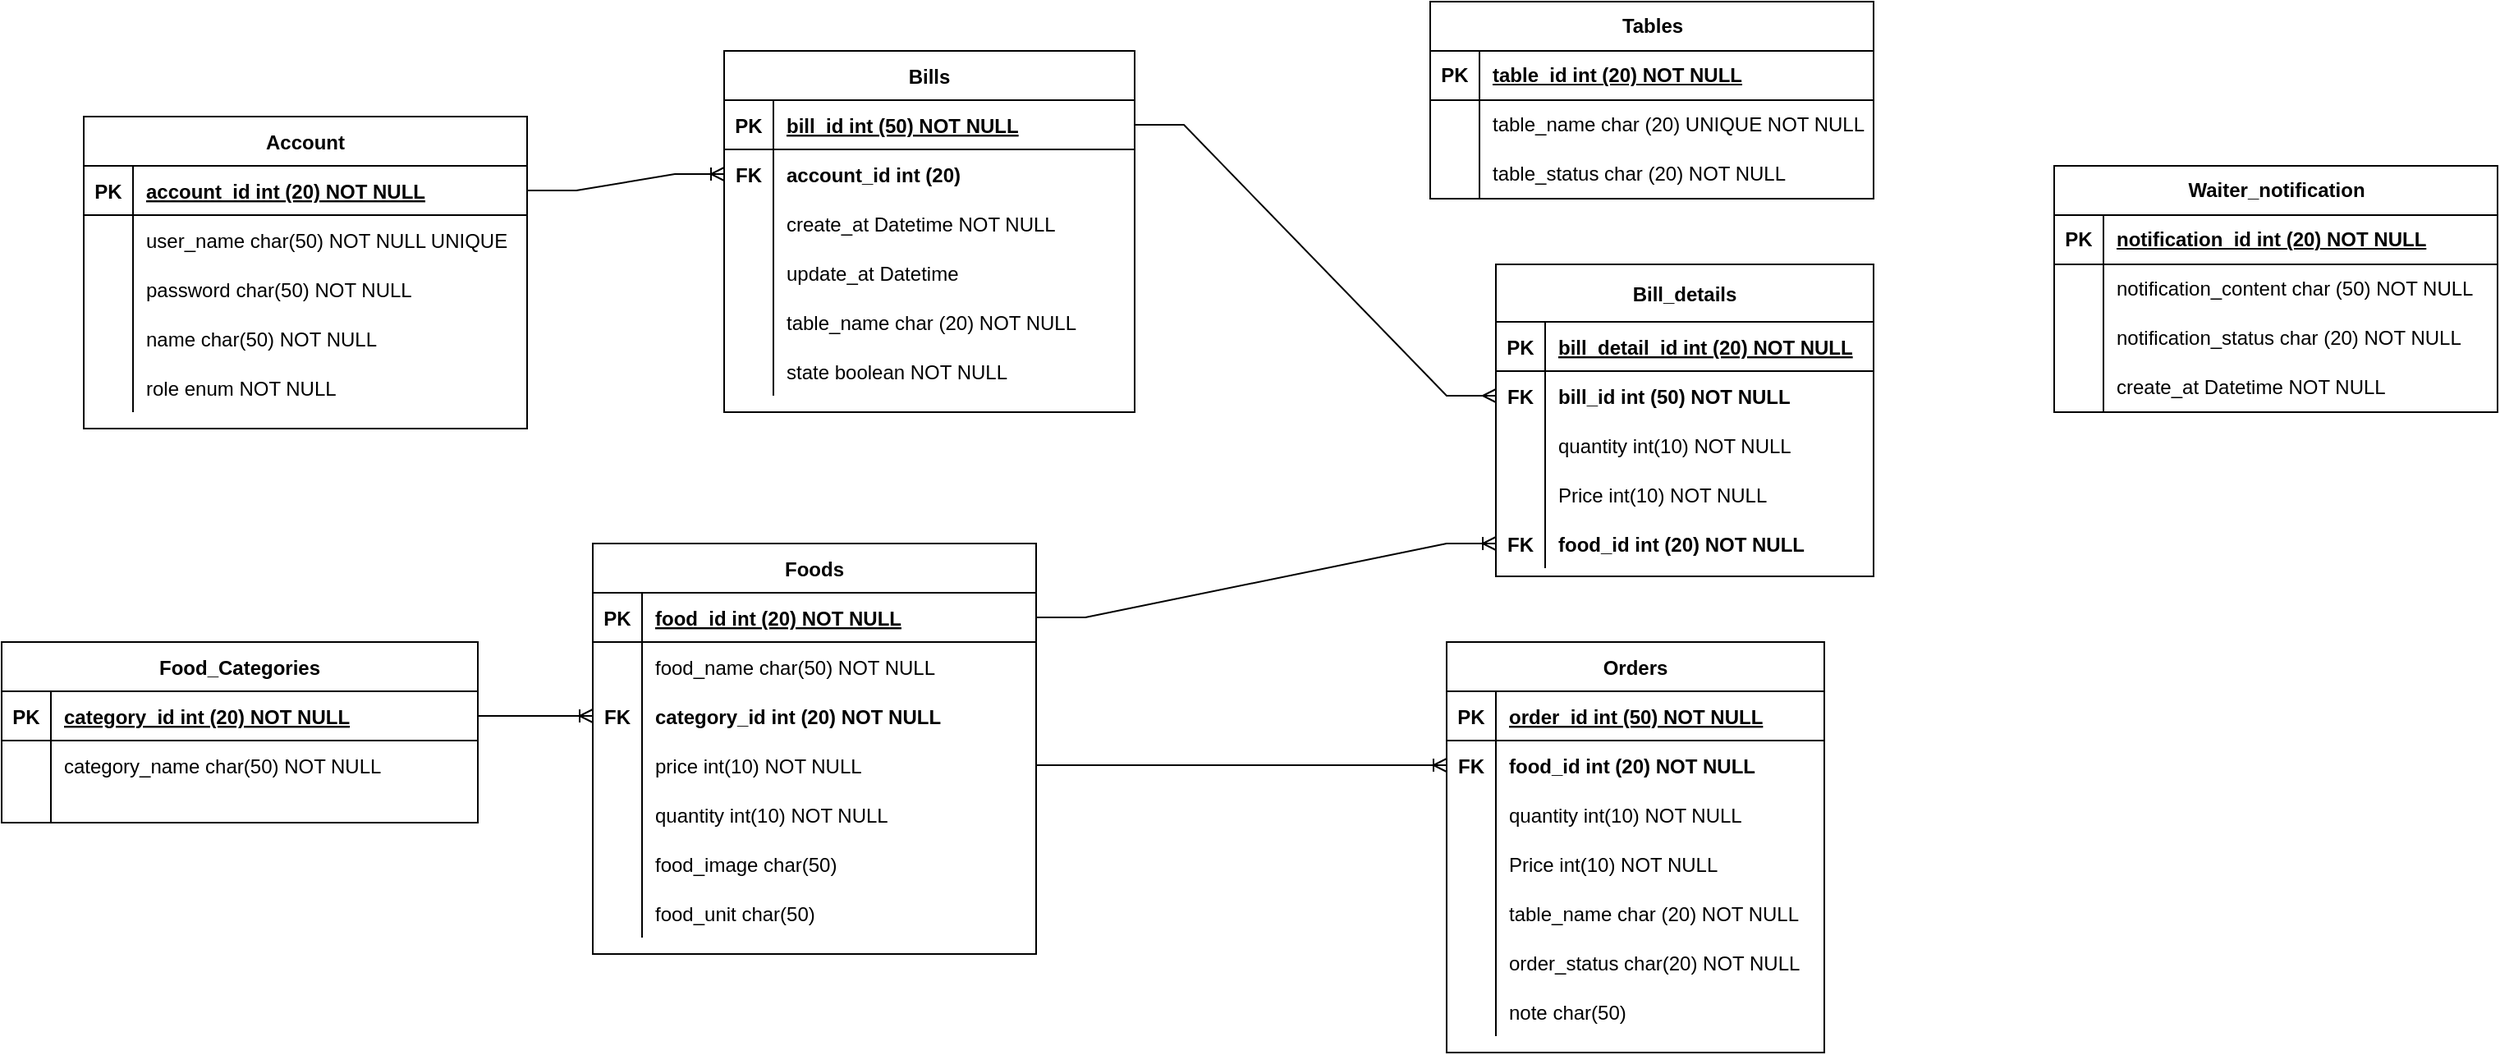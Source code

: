 <mxfile version="24.4.0" type="device">
  <diagram id="R2lEEEUBdFMjLlhIrx00" name="Page-1">
    <mxGraphModel dx="2745" dy="1049" grid="1" gridSize="10" guides="1" tooltips="1" connect="1" arrows="1" fold="1" page="1" pageScale="1" pageWidth="850" pageHeight="1100" math="0" shadow="0" extFonts="Permanent Marker^https://fonts.googleapis.com/css?family=Permanent+Marker">
      <root>
        <mxCell id="0" />
        <mxCell id="1" parent="0" />
        <mxCell id="C-vyLk0tnHw3VtMMgP7b-23" value="Account" style="shape=table;startSize=30;container=1;collapsible=1;childLayout=tableLayout;fixedRows=1;rowLines=0;fontStyle=1;align=center;resizeLast=1;" parent="1" vertex="1">
          <mxGeometry x="-750" y="80" width="270" height="190" as="geometry" />
        </mxCell>
        <mxCell id="C-vyLk0tnHw3VtMMgP7b-24" value="" style="shape=partialRectangle;collapsible=0;dropTarget=0;pointerEvents=0;fillColor=none;points=[[0,0.5],[1,0.5]];portConstraint=eastwest;top=0;left=0;right=0;bottom=1;" parent="C-vyLk0tnHw3VtMMgP7b-23" vertex="1">
          <mxGeometry y="30" width="270" height="30" as="geometry" />
        </mxCell>
        <mxCell id="C-vyLk0tnHw3VtMMgP7b-25" value="PK" style="shape=partialRectangle;overflow=hidden;connectable=0;fillColor=none;top=0;left=0;bottom=0;right=0;fontStyle=1;" parent="C-vyLk0tnHw3VtMMgP7b-24" vertex="1">
          <mxGeometry width="30" height="30" as="geometry">
            <mxRectangle width="30" height="30" as="alternateBounds" />
          </mxGeometry>
        </mxCell>
        <mxCell id="C-vyLk0tnHw3VtMMgP7b-26" value="account_id int (20) NOT NULL" style="shape=partialRectangle;overflow=hidden;connectable=0;fillColor=none;top=0;left=0;bottom=0;right=0;align=left;spacingLeft=6;fontStyle=5;" parent="C-vyLk0tnHw3VtMMgP7b-24" vertex="1">
          <mxGeometry x="30" width="240" height="30" as="geometry">
            <mxRectangle width="240" height="30" as="alternateBounds" />
          </mxGeometry>
        </mxCell>
        <mxCell id="C-vyLk0tnHw3VtMMgP7b-27" value="" style="shape=partialRectangle;collapsible=0;dropTarget=0;pointerEvents=0;fillColor=none;points=[[0,0.5],[1,0.5]];portConstraint=eastwest;top=0;left=0;right=0;bottom=0;" parent="C-vyLk0tnHw3VtMMgP7b-23" vertex="1">
          <mxGeometry y="60" width="270" height="30" as="geometry" />
        </mxCell>
        <mxCell id="C-vyLk0tnHw3VtMMgP7b-28" value="" style="shape=partialRectangle;overflow=hidden;connectable=0;fillColor=none;top=0;left=0;bottom=0;right=0;" parent="C-vyLk0tnHw3VtMMgP7b-27" vertex="1">
          <mxGeometry width="30" height="30" as="geometry">
            <mxRectangle width="30" height="30" as="alternateBounds" />
          </mxGeometry>
        </mxCell>
        <mxCell id="C-vyLk0tnHw3VtMMgP7b-29" value="user_name char(50) NOT NULL UNIQUE" style="shape=partialRectangle;overflow=hidden;connectable=0;fillColor=none;top=0;left=0;bottom=0;right=0;align=left;spacingLeft=6;" parent="C-vyLk0tnHw3VtMMgP7b-27" vertex="1">
          <mxGeometry x="30" width="240" height="30" as="geometry">
            <mxRectangle width="240" height="30" as="alternateBounds" />
          </mxGeometry>
        </mxCell>
        <mxCell id="PZRijzgoQJTW_9wZXMHt-1" value="" style="shape=partialRectangle;collapsible=0;dropTarget=0;pointerEvents=0;fillColor=none;points=[[0,0.5],[1,0.5]];portConstraint=eastwest;top=0;left=0;right=0;bottom=0;" parent="C-vyLk0tnHw3VtMMgP7b-23" vertex="1">
          <mxGeometry y="90" width="270" height="30" as="geometry" />
        </mxCell>
        <mxCell id="PZRijzgoQJTW_9wZXMHt-2" value="" style="shape=partialRectangle;overflow=hidden;connectable=0;fillColor=none;top=0;left=0;bottom=0;right=0;" parent="PZRijzgoQJTW_9wZXMHt-1" vertex="1">
          <mxGeometry width="30" height="30" as="geometry">
            <mxRectangle width="30" height="30" as="alternateBounds" />
          </mxGeometry>
        </mxCell>
        <mxCell id="PZRijzgoQJTW_9wZXMHt-3" value="password char(50) NOT NULL" style="shape=partialRectangle;overflow=hidden;connectable=0;fillColor=none;top=0;left=0;bottom=0;right=0;align=left;spacingLeft=6;" parent="PZRijzgoQJTW_9wZXMHt-1" vertex="1">
          <mxGeometry x="30" width="240" height="30" as="geometry">
            <mxRectangle width="240" height="30" as="alternateBounds" />
          </mxGeometry>
        </mxCell>
        <mxCell id="PZRijzgoQJTW_9wZXMHt-4" value="" style="shape=partialRectangle;collapsible=0;dropTarget=0;pointerEvents=0;fillColor=none;points=[[0,0.5],[1,0.5]];portConstraint=eastwest;top=0;left=0;right=0;bottom=0;" parent="C-vyLk0tnHw3VtMMgP7b-23" vertex="1">
          <mxGeometry y="120" width="270" height="30" as="geometry" />
        </mxCell>
        <mxCell id="PZRijzgoQJTW_9wZXMHt-5" value="" style="shape=partialRectangle;overflow=hidden;connectable=0;fillColor=none;top=0;left=0;bottom=0;right=0;" parent="PZRijzgoQJTW_9wZXMHt-4" vertex="1">
          <mxGeometry width="30" height="30" as="geometry">
            <mxRectangle width="30" height="30" as="alternateBounds" />
          </mxGeometry>
        </mxCell>
        <mxCell id="PZRijzgoQJTW_9wZXMHt-6" value="name char(50) NOT NULL" style="shape=partialRectangle;overflow=hidden;connectable=0;fillColor=none;top=0;left=0;bottom=0;right=0;align=left;spacingLeft=6;" parent="PZRijzgoQJTW_9wZXMHt-4" vertex="1">
          <mxGeometry x="30" width="240" height="30" as="geometry">
            <mxRectangle width="240" height="30" as="alternateBounds" />
          </mxGeometry>
        </mxCell>
        <mxCell id="PZRijzgoQJTW_9wZXMHt-7" value="" style="shape=partialRectangle;collapsible=0;dropTarget=0;pointerEvents=0;fillColor=none;points=[[0,0.5],[1,0.5]];portConstraint=eastwest;top=0;left=0;right=0;bottom=0;" parent="C-vyLk0tnHw3VtMMgP7b-23" vertex="1">
          <mxGeometry y="150" width="270" height="30" as="geometry" />
        </mxCell>
        <mxCell id="PZRijzgoQJTW_9wZXMHt-8" value="" style="shape=partialRectangle;overflow=hidden;connectable=0;fillColor=none;top=0;left=0;bottom=0;right=0;" parent="PZRijzgoQJTW_9wZXMHt-7" vertex="1">
          <mxGeometry width="30" height="30" as="geometry">
            <mxRectangle width="30" height="30" as="alternateBounds" />
          </mxGeometry>
        </mxCell>
        <mxCell id="PZRijzgoQJTW_9wZXMHt-9" value="role enum NOT NULL" style="shape=partialRectangle;overflow=hidden;connectable=0;fillColor=none;top=0;left=0;bottom=0;right=0;align=left;spacingLeft=6;" parent="PZRijzgoQJTW_9wZXMHt-7" vertex="1">
          <mxGeometry x="30" width="240" height="30" as="geometry">
            <mxRectangle width="240" height="30" as="alternateBounds" />
          </mxGeometry>
        </mxCell>
        <mxCell id="csJls01VFUf8-0T8Ur5p-1" value="Food_Categories" style="shape=table;startSize=30;container=1;collapsible=1;childLayout=tableLayout;fixedRows=1;rowLines=0;fontStyle=1;align=center;resizeLast=1;" parent="1" vertex="1">
          <mxGeometry x="-800" y="400" width="290" height="110" as="geometry" />
        </mxCell>
        <mxCell id="csJls01VFUf8-0T8Ur5p-2" value="" style="shape=partialRectangle;collapsible=0;dropTarget=0;pointerEvents=0;fillColor=none;points=[[0,0.5],[1,0.5]];portConstraint=eastwest;top=0;left=0;right=0;bottom=1;" parent="csJls01VFUf8-0T8Ur5p-1" vertex="1">
          <mxGeometry y="30" width="290" height="30" as="geometry" />
        </mxCell>
        <mxCell id="csJls01VFUf8-0T8Ur5p-3" value="PK" style="shape=partialRectangle;overflow=hidden;connectable=0;fillColor=none;top=0;left=0;bottom=0;right=0;fontStyle=1;" parent="csJls01VFUf8-0T8Ur5p-2" vertex="1">
          <mxGeometry width="30" height="30" as="geometry">
            <mxRectangle width="30" height="30" as="alternateBounds" />
          </mxGeometry>
        </mxCell>
        <mxCell id="csJls01VFUf8-0T8Ur5p-4" value="category_id int (20) NOT NULL" style="shape=partialRectangle;overflow=hidden;connectable=0;fillColor=none;top=0;left=0;bottom=0;right=0;align=left;spacingLeft=6;fontStyle=5;" parent="csJls01VFUf8-0T8Ur5p-2" vertex="1">
          <mxGeometry x="30" width="260" height="30" as="geometry">
            <mxRectangle width="260" height="30" as="alternateBounds" />
          </mxGeometry>
        </mxCell>
        <mxCell id="csJls01VFUf8-0T8Ur5p-5" value="" style="shape=partialRectangle;collapsible=0;dropTarget=0;pointerEvents=0;fillColor=none;points=[[0,0.5],[1,0.5]];portConstraint=eastwest;top=0;left=0;right=0;bottom=0;" parent="csJls01VFUf8-0T8Ur5p-1" vertex="1">
          <mxGeometry y="60" width="290" height="30" as="geometry" />
        </mxCell>
        <mxCell id="csJls01VFUf8-0T8Ur5p-6" value="" style="shape=partialRectangle;overflow=hidden;connectable=0;fillColor=none;top=0;left=0;bottom=0;right=0;" parent="csJls01VFUf8-0T8Ur5p-5" vertex="1">
          <mxGeometry width="30" height="30" as="geometry">
            <mxRectangle width="30" height="30" as="alternateBounds" />
          </mxGeometry>
        </mxCell>
        <mxCell id="csJls01VFUf8-0T8Ur5p-7" value="category_name char(50) NOT NULL" style="shape=partialRectangle;overflow=hidden;connectable=0;fillColor=none;top=0;left=0;bottom=0;right=0;align=left;spacingLeft=6;" parent="csJls01VFUf8-0T8Ur5p-5" vertex="1">
          <mxGeometry x="30" width="260" height="30" as="geometry">
            <mxRectangle width="260" height="30" as="alternateBounds" />
          </mxGeometry>
        </mxCell>
        <mxCell id="csJls01VFUf8-0T8Ur5p-11" value="" style="shape=partialRectangle;collapsible=0;dropTarget=0;pointerEvents=0;fillColor=none;points=[[0,0.5],[1,0.5]];portConstraint=eastwest;top=0;left=0;right=0;bottom=0;" parent="csJls01VFUf8-0T8Ur5p-1" vertex="1">
          <mxGeometry y="90" width="290" height="20" as="geometry" />
        </mxCell>
        <mxCell id="csJls01VFUf8-0T8Ur5p-12" value="" style="shape=partialRectangle;overflow=hidden;connectable=0;fillColor=none;top=0;left=0;bottom=0;right=0;" parent="csJls01VFUf8-0T8Ur5p-11" vertex="1">
          <mxGeometry width="30" height="20" as="geometry">
            <mxRectangle width="30" height="20" as="alternateBounds" />
          </mxGeometry>
        </mxCell>
        <mxCell id="csJls01VFUf8-0T8Ur5p-13" value="" style="shape=partialRectangle;overflow=hidden;connectable=0;fillColor=none;top=0;left=0;bottom=0;right=0;align=left;spacingLeft=6;" parent="csJls01VFUf8-0T8Ur5p-11" vertex="1">
          <mxGeometry x="30" width="260" height="20" as="geometry">
            <mxRectangle width="260" height="20" as="alternateBounds" />
          </mxGeometry>
        </mxCell>
        <mxCell id="csJls01VFUf8-0T8Ur5p-24" value="Foods" style="shape=table;startSize=30;container=1;collapsible=1;childLayout=tableLayout;fixedRows=1;rowLines=0;fontStyle=1;align=center;resizeLast=1;" parent="1" vertex="1">
          <mxGeometry x="-440" y="340" width="270" height="250" as="geometry" />
        </mxCell>
        <mxCell id="csJls01VFUf8-0T8Ur5p-25" value="" style="shape=partialRectangle;collapsible=0;dropTarget=0;pointerEvents=0;fillColor=none;points=[[0,0.5],[1,0.5]];portConstraint=eastwest;top=0;left=0;right=0;bottom=1;" parent="csJls01VFUf8-0T8Ur5p-24" vertex="1">
          <mxGeometry y="30" width="270" height="30" as="geometry" />
        </mxCell>
        <mxCell id="csJls01VFUf8-0T8Ur5p-26" value="PK" style="shape=partialRectangle;overflow=hidden;connectable=0;fillColor=none;top=0;left=0;bottom=0;right=0;fontStyle=1;" parent="csJls01VFUf8-0T8Ur5p-25" vertex="1">
          <mxGeometry width="30" height="30" as="geometry">
            <mxRectangle width="30" height="30" as="alternateBounds" />
          </mxGeometry>
        </mxCell>
        <mxCell id="csJls01VFUf8-0T8Ur5p-27" value="food_id int (20) NOT NULL" style="shape=partialRectangle;overflow=hidden;connectable=0;fillColor=none;top=0;left=0;bottom=0;right=0;align=left;spacingLeft=6;fontStyle=5;" parent="csJls01VFUf8-0T8Ur5p-25" vertex="1">
          <mxGeometry x="30" width="240" height="30" as="geometry">
            <mxRectangle width="240" height="30" as="alternateBounds" />
          </mxGeometry>
        </mxCell>
        <mxCell id="csJls01VFUf8-0T8Ur5p-28" value="" style="shape=partialRectangle;collapsible=0;dropTarget=0;pointerEvents=0;fillColor=none;points=[[0,0.5],[1,0.5]];portConstraint=eastwest;top=0;left=0;right=0;bottom=0;" parent="csJls01VFUf8-0T8Ur5p-24" vertex="1">
          <mxGeometry y="60" width="270" height="30" as="geometry" />
        </mxCell>
        <mxCell id="csJls01VFUf8-0T8Ur5p-29" value="" style="shape=partialRectangle;overflow=hidden;connectable=0;fillColor=none;top=0;left=0;bottom=0;right=0;" parent="csJls01VFUf8-0T8Ur5p-28" vertex="1">
          <mxGeometry width="30" height="30" as="geometry">
            <mxRectangle width="30" height="30" as="alternateBounds" />
          </mxGeometry>
        </mxCell>
        <mxCell id="csJls01VFUf8-0T8Ur5p-30" value="food_name char(50) NOT NULL" style="shape=partialRectangle;overflow=hidden;connectable=0;fillColor=none;top=0;left=0;bottom=0;right=0;align=left;spacingLeft=6;" parent="csJls01VFUf8-0T8Ur5p-28" vertex="1">
          <mxGeometry x="30" width="240" height="30" as="geometry">
            <mxRectangle width="240" height="30" as="alternateBounds" />
          </mxGeometry>
        </mxCell>
        <mxCell id="csJls01VFUf8-0T8Ur5p-31" value="" style="shape=partialRectangle;collapsible=0;dropTarget=0;pointerEvents=0;fillColor=none;points=[[0,0.5],[1,0.5]];portConstraint=eastwest;top=0;left=0;right=0;bottom=0;" parent="csJls01VFUf8-0T8Ur5p-24" vertex="1">
          <mxGeometry y="90" width="270" height="30" as="geometry" />
        </mxCell>
        <mxCell id="csJls01VFUf8-0T8Ur5p-32" value="FK" style="shape=partialRectangle;overflow=hidden;connectable=0;fillColor=none;top=0;left=0;bottom=0;right=0;fontStyle=1" parent="csJls01VFUf8-0T8Ur5p-31" vertex="1">
          <mxGeometry width="30" height="30" as="geometry">
            <mxRectangle width="30" height="30" as="alternateBounds" />
          </mxGeometry>
        </mxCell>
        <mxCell id="csJls01VFUf8-0T8Ur5p-33" value="category_id int (20) NOT NULL" style="shape=partialRectangle;overflow=hidden;connectable=0;fillColor=none;top=0;left=0;bottom=0;right=0;align=left;spacingLeft=6;fontStyle=1" parent="csJls01VFUf8-0T8Ur5p-31" vertex="1">
          <mxGeometry x="30" width="240" height="30" as="geometry">
            <mxRectangle width="240" height="30" as="alternateBounds" />
          </mxGeometry>
        </mxCell>
        <mxCell id="csJls01VFUf8-0T8Ur5p-34" value="" style="shape=partialRectangle;collapsible=0;dropTarget=0;pointerEvents=0;fillColor=none;points=[[0,0.5],[1,0.5]];portConstraint=eastwest;top=0;left=0;right=0;bottom=0;" parent="csJls01VFUf8-0T8Ur5p-24" vertex="1">
          <mxGeometry y="120" width="270" height="30" as="geometry" />
        </mxCell>
        <mxCell id="csJls01VFUf8-0T8Ur5p-35" value="" style="shape=partialRectangle;overflow=hidden;connectable=0;fillColor=none;top=0;left=0;bottom=0;right=0;" parent="csJls01VFUf8-0T8Ur5p-34" vertex="1">
          <mxGeometry width="30" height="30" as="geometry">
            <mxRectangle width="30" height="30" as="alternateBounds" />
          </mxGeometry>
        </mxCell>
        <mxCell id="csJls01VFUf8-0T8Ur5p-36" value="price int(10) NOT NULL" style="shape=partialRectangle;overflow=hidden;connectable=0;fillColor=none;top=0;left=0;bottom=0;right=0;align=left;spacingLeft=6;" parent="csJls01VFUf8-0T8Ur5p-34" vertex="1">
          <mxGeometry x="30" width="240" height="30" as="geometry">
            <mxRectangle width="240" height="30" as="alternateBounds" />
          </mxGeometry>
        </mxCell>
        <mxCell id="csJls01VFUf8-0T8Ur5p-37" value="" style="shape=partialRectangle;collapsible=0;dropTarget=0;pointerEvents=0;fillColor=none;points=[[0,0.5],[1,0.5]];portConstraint=eastwest;top=0;left=0;right=0;bottom=0;" parent="csJls01VFUf8-0T8Ur5p-24" vertex="1">
          <mxGeometry y="150" width="270" height="30" as="geometry" />
        </mxCell>
        <mxCell id="csJls01VFUf8-0T8Ur5p-38" value="" style="shape=partialRectangle;overflow=hidden;connectable=0;fillColor=none;top=0;left=0;bottom=0;right=0;" parent="csJls01VFUf8-0T8Ur5p-37" vertex="1">
          <mxGeometry width="30" height="30" as="geometry">
            <mxRectangle width="30" height="30" as="alternateBounds" />
          </mxGeometry>
        </mxCell>
        <mxCell id="csJls01VFUf8-0T8Ur5p-39" value="quantity int(10) NOT NULL" style="shape=partialRectangle;overflow=hidden;connectable=0;fillColor=none;top=0;left=0;bottom=0;right=0;align=left;spacingLeft=6;" parent="csJls01VFUf8-0T8Ur5p-37" vertex="1">
          <mxGeometry x="30" width="240" height="30" as="geometry">
            <mxRectangle width="240" height="30" as="alternateBounds" />
          </mxGeometry>
        </mxCell>
        <mxCell id="iHC2rAEugdNQbpM8E6Tm-4" value="" style="shape=partialRectangle;collapsible=0;dropTarget=0;pointerEvents=0;fillColor=none;points=[[0,0.5],[1,0.5]];portConstraint=eastwest;top=0;left=0;right=0;bottom=0;" parent="csJls01VFUf8-0T8Ur5p-24" vertex="1">
          <mxGeometry y="180" width="270" height="30" as="geometry" />
        </mxCell>
        <mxCell id="iHC2rAEugdNQbpM8E6Tm-5" value="" style="shape=partialRectangle;overflow=hidden;connectable=0;fillColor=none;top=0;left=0;bottom=0;right=0;" parent="iHC2rAEugdNQbpM8E6Tm-4" vertex="1">
          <mxGeometry width="30" height="30" as="geometry">
            <mxRectangle width="30" height="30" as="alternateBounds" />
          </mxGeometry>
        </mxCell>
        <mxCell id="iHC2rAEugdNQbpM8E6Tm-6" value="food_image char(50)" style="shape=partialRectangle;overflow=hidden;connectable=0;fillColor=none;top=0;left=0;bottom=0;right=0;align=left;spacingLeft=6;" parent="iHC2rAEugdNQbpM8E6Tm-4" vertex="1">
          <mxGeometry x="30" width="240" height="30" as="geometry">
            <mxRectangle width="240" height="30" as="alternateBounds" />
          </mxGeometry>
        </mxCell>
        <mxCell id="iHC2rAEugdNQbpM8E6Tm-7" value="" style="shape=partialRectangle;collapsible=0;dropTarget=0;pointerEvents=0;fillColor=none;points=[[0,0.5],[1,0.5]];portConstraint=eastwest;top=0;left=0;right=0;bottom=0;" parent="csJls01VFUf8-0T8Ur5p-24" vertex="1">
          <mxGeometry y="210" width="270" height="30" as="geometry" />
        </mxCell>
        <mxCell id="iHC2rAEugdNQbpM8E6Tm-8" value="" style="shape=partialRectangle;overflow=hidden;connectable=0;fillColor=none;top=0;left=0;bottom=0;right=0;" parent="iHC2rAEugdNQbpM8E6Tm-7" vertex="1">
          <mxGeometry width="30" height="30" as="geometry">
            <mxRectangle width="30" height="30" as="alternateBounds" />
          </mxGeometry>
        </mxCell>
        <mxCell id="iHC2rAEugdNQbpM8E6Tm-9" value="food_unit char(50)" style="shape=partialRectangle;overflow=hidden;connectable=0;fillColor=none;top=0;left=0;bottom=0;right=0;align=left;spacingLeft=6;" parent="iHC2rAEugdNQbpM8E6Tm-7" vertex="1">
          <mxGeometry x="30" width="240" height="30" as="geometry">
            <mxRectangle width="240" height="30" as="alternateBounds" />
          </mxGeometry>
        </mxCell>
        <mxCell id="csJls01VFUf8-0T8Ur5p-40" value="" style="edgeStyle=entityRelationEdgeStyle;fontSize=12;html=1;endArrow=ERoneToMany;rounded=0;exitX=1;exitY=0.5;exitDx=0;exitDy=0;entryX=0;entryY=0.5;entryDx=0;entryDy=0;" parent="1" source="csJls01VFUf8-0T8Ur5p-2" target="csJls01VFUf8-0T8Ur5p-31" edge="1">
          <mxGeometry width="100" height="100" relative="1" as="geometry">
            <mxPoint x="-400" y="540" as="sourcePoint" />
            <mxPoint x="-380" y="410" as="targetPoint" />
            <Array as="points">
              <mxPoint x="-490" y="580" />
            </Array>
          </mxGeometry>
        </mxCell>
        <mxCell id="csJls01VFUf8-0T8Ur5p-57" value="Bills" style="shape=table;startSize=30;container=1;collapsible=1;childLayout=tableLayout;fixedRows=1;rowLines=0;fontStyle=1;align=center;resizeLast=1;" parent="1" vertex="1">
          <mxGeometry x="-360" y="40" width="250" height="220" as="geometry" />
        </mxCell>
        <mxCell id="csJls01VFUf8-0T8Ur5p-58" value="" style="shape=partialRectangle;collapsible=0;dropTarget=0;pointerEvents=0;fillColor=none;points=[[0,0.5],[1,0.5]];portConstraint=eastwest;top=0;left=0;right=0;bottom=1;" parent="csJls01VFUf8-0T8Ur5p-57" vertex="1">
          <mxGeometry y="30" width="250" height="30" as="geometry" />
        </mxCell>
        <mxCell id="csJls01VFUf8-0T8Ur5p-59" value="PK" style="shape=partialRectangle;overflow=hidden;connectable=0;fillColor=none;top=0;left=0;bottom=0;right=0;fontStyle=1;" parent="csJls01VFUf8-0T8Ur5p-58" vertex="1">
          <mxGeometry width="30" height="30" as="geometry">
            <mxRectangle width="30" height="30" as="alternateBounds" />
          </mxGeometry>
        </mxCell>
        <mxCell id="csJls01VFUf8-0T8Ur5p-60" value="bill_id int (50) NOT NULL" style="shape=partialRectangle;overflow=hidden;connectable=0;fillColor=none;top=0;left=0;bottom=0;right=0;align=left;spacingLeft=6;fontStyle=5;" parent="csJls01VFUf8-0T8Ur5p-58" vertex="1">
          <mxGeometry x="30" width="220" height="30" as="geometry">
            <mxRectangle width="220" height="30" as="alternateBounds" />
          </mxGeometry>
        </mxCell>
        <mxCell id="csJls01VFUf8-0T8Ur5p-73" value="" style="shape=partialRectangle;collapsible=0;dropTarget=0;pointerEvents=0;fillColor=none;points=[[0,0.5],[1,0.5]];portConstraint=eastwest;top=0;left=0;right=0;bottom=0;" parent="csJls01VFUf8-0T8Ur5p-57" vertex="1">
          <mxGeometry y="60" width="250" height="30" as="geometry" />
        </mxCell>
        <mxCell id="csJls01VFUf8-0T8Ur5p-74" value="FK" style="shape=partialRectangle;overflow=hidden;connectable=0;fillColor=none;top=0;left=0;bottom=0;right=0;fontStyle=1" parent="csJls01VFUf8-0T8Ur5p-73" vertex="1">
          <mxGeometry width="30" height="30" as="geometry">
            <mxRectangle width="30" height="30" as="alternateBounds" />
          </mxGeometry>
        </mxCell>
        <mxCell id="csJls01VFUf8-0T8Ur5p-75" value="account_id int (20)" style="shape=partialRectangle;overflow=hidden;connectable=0;fillColor=none;top=0;left=0;bottom=0;right=0;align=left;spacingLeft=6;fontStyle=1" parent="csJls01VFUf8-0T8Ur5p-73" vertex="1">
          <mxGeometry x="30" width="220" height="30" as="geometry">
            <mxRectangle width="220" height="30" as="alternateBounds" />
          </mxGeometry>
        </mxCell>
        <mxCell id="csJls01VFUf8-0T8Ur5p-64" value="" style="shape=partialRectangle;collapsible=0;dropTarget=0;pointerEvents=0;fillColor=none;points=[[0,0.5],[1,0.5]];portConstraint=eastwest;top=0;left=0;right=0;bottom=0;" parent="csJls01VFUf8-0T8Ur5p-57" vertex="1">
          <mxGeometry y="90" width="250" height="30" as="geometry" />
        </mxCell>
        <mxCell id="csJls01VFUf8-0T8Ur5p-65" value="" style="shape=partialRectangle;overflow=hidden;connectable=0;fillColor=none;top=0;left=0;bottom=0;right=0;" parent="csJls01VFUf8-0T8Ur5p-64" vertex="1">
          <mxGeometry width="30" height="30" as="geometry">
            <mxRectangle width="30" height="30" as="alternateBounds" />
          </mxGeometry>
        </mxCell>
        <mxCell id="csJls01VFUf8-0T8Ur5p-66" value="create_at Datetime NOT NULL" style="shape=partialRectangle;overflow=hidden;connectable=0;fillColor=none;top=0;left=0;bottom=0;right=0;align=left;spacingLeft=6;" parent="csJls01VFUf8-0T8Ur5p-64" vertex="1">
          <mxGeometry x="30" width="220" height="30" as="geometry">
            <mxRectangle width="220" height="30" as="alternateBounds" />
          </mxGeometry>
        </mxCell>
        <mxCell id="csJls01VFUf8-0T8Ur5p-67" value="" style="shape=partialRectangle;collapsible=0;dropTarget=0;pointerEvents=0;fillColor=none;points=[[0,0.5],[1,0.5]];portConstraint=eastwest;top=0;left=0;right=0;bottom=0;" parent="csJls01VFUf8-0T8Ur5p-57" vertex="1">
          <mxGeometry y="120" width="250" height="30" as="geometry" />
        </mxCell>
        <mxCell id="csJls01VFUf8-0T8Ur5p-68" value="" style="shape=partialRectangle;overflow=hidden;connectable=0;fillColor=none;top=0;left=0;bottom=0;right=0;" parent="csJls01VFUf8-0T8Ur5p-67" vertex="1">
          <mxGeometry width="30" height="30" as="geometry">
            <mxRectangle width="30" height="30" as="alternateBounds" />
          </mxGeometry>
        </mxCell>
        <mxCell id="csJls01VFUf8-0T8Ur5p-69" value="update_at Datetime " style="shape=partialRectangle;overflow=hidden;connectable=0;fillColor=none;top=0;left=0;bottom=0;right=0;align=left;spacingLeft=6;" parent="csJls01VFUf8-0T8Ur5p-67" vertex="1">
          <mxGeometry x="30" width="220" height="30" as="geometry">
            <mxRectangle width="220" height="30" as="alternateBounds" />
          </mxGeometry>
        </mxCell>
        <mxCell id="csJls01VFUf8-0T8Ur5p-70" value="" style="shape=partialRectangle;collapsible=0;dropTarget=0;pointerEvents=0;fillColor=none;points=[[0,0.5],[1,0.5]];portConstraint=eastwest;top=0;left=0;right=0;bottom=0;" parent="csJls01VFUf8-0T8Ur5p-57" vertex="1">
          <mxGeometry y="150" width="250" height="30" as="geometry" />
        </mxCell>
        <mxCell id="csJls01VFUf8-0T8Ur5p-71" value="" style="shape=partialRectangle;overflow=hidden;connectable=0;fillColor=none;top=0;left=0;bottom=0;right=0;fontStyle=1" parent="csJls01VFUf8-0T8Ur5p-70" vertex="1">
          <mxGeometry width="30" height="30" as="geometry">
            <mxRectangle width="30" height="30" as="alternateBounds" />
          </mxGeometry>
        </mxCell>
        <mxCell id="csJls01VFUf8-0T8Ur5p-72" value="table_name char (20) NOT NULL" style="shape=partialRectangle;overflow=hidden;connectable=0;fillColor=none;top=0;left=0;bottom=0;right=0;align=left;spacingLeft=6;fontStyle=0" parent="csJls01VFUf8-0T8Ur5p-70" vertex="1">
          <mxGeometry x="30" width="220" height="30" as="geometry">
            <mxRectangle width="220" height="30" as="alternateBounds" />
          </mxGeometry>
        </mxCell>
        <mxCell id="DZo_3eucJbzFRwgrKX_i-1" value="" style="shape=partialRectangle;collapsible=0;dropTarget=0;pointerEvents=0;fillColor=none;points=[[0,0.5],[1,0.5]];portConstraint=eastwest;top=0;left=0;right=0;bottom=0;" parent="csJls01VFUf8-0T8Ur5p-57" vertex="1">
          <mxGeometry y="180" width="250" height="30" as="geometry" />
        </mxCell>
        <mxCell id="DZo_3eucJbzFRwgrKX_i-2" value="" style="shape=partialRectangle;overflow=hidden;connectable=0;fillColor=none;top=0;left=0;bottom=0;right=0;fontStyle=1" parent="DZo_3eucJbzFRwgrKX_i-1" vertex="1">
          <mxGeometry width="30" height="30" as="geometry">
            <mxRectangle width="30" height="30" as="alternateBounds" />
          </mxGeometry>
        </mxCell>
        <mxCell id="DZo_3eucJbzFRwgrKX_i-3" value="state boolean NOT NULL" style="shape=partialRectangle;overflow=hidden;connectable=0;fillColor=none;top=0;left=0;bottom=0;right=0;align=left;spacingLeft=6;fontStyle=0" parent="DZo_3eucJbzFRwgrKX_i-1" vertex="1">
          <mxGeometry x="30" width="220" height="30" as="geometry">
            <mxRectangle width="220" height="30" as="alternateBounds" />
          </mxGeometry>
        </mxCell>
        <mxCell id="csJls01VFUf8-0T8Ur5p-79" value="Bill_details" style="shape=table;startSize=35;container=1;collapsible=1;childLayout=tableLayout;fixedRows=1;rowLines=0;fontStyle=1;align=center;resizeLast=1;" parent="1" vertex="1">
          <mxGeometry x="110" y="170" width="230" height="190" as="geometry" />
        </mxCell>
        <mxCell id="csJls01VFUf8-0T8Ur5p-80" value="" style="shape=partialRectangle;collapsible=0;dropTarget=0;pointerEvents=0;fillColor=none;points=[[0,0.5],[1,0.5]];portConstraint=eastwest;top=0;left=0;right=0;bottom=1;" parent="csJls01VFUf8-0T8Ur5p-79" vertex="1">
          <mxGeometry y="35" width="230" height="30" as="geometry" />
        </mxCell>
        <mxCell id="csJls01VFUf8-0T8Ur5p-81" value="PK" style="shape=partialRectangle;overflow=hidden;connectable=0;fillColor=none;top=0;left=0;bottom=0;right=0;fontStyle=1;" parent="csJls01VFUf8-0T8Ur5p-80" vertex="1">
          <mxGeometry width="30" height="30" as="geometry">
            <mxRectangle width="30" height="30" as="alternateBounds" />
          </mxGeometry>
        </mxCell>
        <mxCell id="csJls01VFUf8-0T8Ur5p-82" value="bill_detail_id int (20) NOT NULL" style="shape=partialRectangle;overflow=hidden;connectable=0;fillColor=none;top=0;left=0;bottom=0;right=0;align=left;spacingLeft=6;fontStyle=5;" parent="csJls01VFUf8-0T8Ur5p-80" vertex="1">
          <mxGeometry x="30" width="200" height="30" as="geometry">
            <mxRectangle width="200" height="30" as="alternateBounds" />
          </mxGeometry>
        </mxCell>
        <mxCell id="csJls01VFUf8-0T8Ur5p-86" value="" style="shape=partialRectangle;collapsible=0;dropTarget=0;pointerEvents=0;fillColor=none;points=[[0,0.5],[1,0.5]];portConstraint=eastwest;top=0;left=0;right=0;bottom=0;" parent="csJls01VFUf8-0T8Ur5p-79" vertex="1">
          <mxGeometry y="65" width="230" height="30" as="geometry" />
        </mxCell>
        <mxCell id="csJls01VFUf8-0T8Ur5p-87" value="FK" style="shape=partialRectangle;overflow=hidden;connectable=0;fillColor=none;top=0;left=0;bottom=0;right=0;fontStyle=1" parent="csJls01VFUf8-0T8Ur5p-86" vertex="1">
          <mxGeometry width="30" height="30" as="geometry">
            <mxRectangle width="30" height="30" as="alternateBounds" />
          </mxGeometry>
        </mxCell>
        <mxCell id="csJls01VFUf8-0T8Ur5p-88" value="bill_id int (50) NOT NULL" style="shape=partialRectangle;overflow=hidden;connectable=0;fillColor=none;top=0;left=0;bottom=0;right=0;align=left;spacingLeft=6;fontStyle=1" parent="csJls01VFUf8-0T8Ur5p-86" vertex="1">
          <mxGeometry x="30" width="200" height="30" as="geometry">
            <mxRectangle width="200" height="30" as="alternateBounds" />
          </mxGeometry>
        </mxCell>
        <mxCell id="csJls01VFUf8-0T8Ur5p-89" value="" style="shape=partialRectangle;collapsible=0;dropTarget=0;pointerEvents=0;fillColor=none;points=[[0,0.5],[1,0.5]];portConstraint=eastwest;top=0;left=0;right=0;bottom=0;" parent="csJls01VFUf8-0T8Ur5p-79" vertex="1">
          <mxGeometry y="95" width="230" height="30" as="geometry" />
        </mxCell>
        <mxCell id="csJls01VFUf8-0T8Ur5p-90" value="" style="shape=partialRectangle;overflow=hidden;connectable=0;fillColor=none;top=0;left=0;bottom=0;right=0;" parent="csJls01VFUf8-0T8Ur5p-89" vertex="1">
          <mxGeometry width="30" height="30" as="geometry">
            <mxRectangle width="30" height="30" as="alternateBounds" />
          </mxGeometry>
        </mxCell>
        <mxCell id="csJls01VFUf8-0T8Ur5p-91" value="quantity int(10) NOT NULL" style="shape=partialRectangle;overflow=hidden;connectable=0;fillColor=none;top=0;left=0;bottom=0;right=0;align=left;spacingLeft=6;" parent="csJls01VFUf8-0T8Ur5p-89" vertex="1">
          <mxGeometry x="30" width="200" height="30" as="geometry">
            <mxRectangle width="200" height="30" as="alternateBounds" />
          </mxGeometry>
        </mxCell>
        <mxCell id="csJls01VFUf8-0T8Ur5p-92" value="" style="shape=partialRectangle;collapsible=0;dropTarget=0;pointerEvents=0;fillColor=none;points=[[0,0.5],[1,0.5]];portConstraint=eastwest;top=0;left=0;right=0;bottom=0;" parent="csJls01VFUf8-0T8Ur5p-79" vertex="1">
          <mxGeometry y="125" width="230" height="30" as="geometry" />
        </mxCell>
        <mxCell id="csJls01VFUf8-0T8Ur5p-93" value="" style="shape=partialRectangle;overflow=hidden;connectable=0;fillColor=none;top=0;left=0;bottom=0;right=0;fontStyle=1" parent="csJls01VFUf8-0T8Ur5p-92" vertex="1">
          <mxGeometry width="30" height="30" as="geometry">
            <mxRectangle width="30" height="30" as="alternateBounds" />
          </mxGeometry>
        </mxCell>
        <mxCell id="csJls01VFUf8-0T8Ur5p-94" value="Price int(10) NOT NULL" style="shape=partialRectangle;overflow=hidden;connectable=0;fillColor=none;top=0;left=0;bottom=0;right=0;align=left;spacingLeft=6;" parent="csJls01VFUf8-0T8Ur5p-92" vertex="1">
          <mxGeometry x="30" width="200" height="30" as="geometry">
            <mxRectangle width="200" height="30" as="alternateBounds" />
          </mxGeometry>
        </mxCell>
        <mxCell id="PC6-dCdLmiS88CEhLP_B-48" value="" style="shape=partialRectangle;collapsible=0;dropTarget=0;pointerEvents=0;fillColor=none;points=[[0,0.5],[1,0.5]];portConstraint=eastwest;top=0;left=0;right=0;bottom=0;" parent="csJls01VFUf8-0T8Ur5p-79" vertex="1">
          <mxGeometry y="155" width="230" height="30" as="geometry" />
        </mxCell>
        <mxCell id="PC6-dCdLmiS88CEhLP_B-49" value="FK" style="shape=partialRectangle;overflow=hidden;connectable=0;fillColor=none;top=0;left=0;bottom=0;right=0;fontStyle=1" parent="PC6-dCdLmiS88CEhLP_B-48" vertex="1">
          <mxGeometry width="30" height="30" as="geometry">
            <mxRectangle width="30" height="30" as="alternateBounds" />
          </mxGeometry>
        </mxCell>
        <mxCell id="PC6-dCdLmiS88CEhLP_B-50" value="food_id int (20) NOT NULL" style="shape=partialRectangle;overflow=hidden;connectable=0;fillColor=none;top=0;left=0;bottom=0;right=0;align=left;spacingLeft=6;fontStyle=1" parent="PC6-dCdLmiS88CEhLP_B-48" vertex="1">
          <mxGeometry x="30" width="200" height="30" as="geometry">
            <mxRectangle width="200" height="30" as="alternateBounds" />
          </mxGeometry>
        </mxCell>
        <mxCell id="csJls01VFUf8-0T8Ur5p-98" value="" style="edgeStyle=entityRelationEdgeStyle;fontSize=12;html=1;endArrow=ERoneToMany;rounded=0;exitX=1;exitY=0.5;exitDx=0;exitDy=0;entryX=0;entryY=0.5;entryDx=0;entryDy=0;" parent="1" source="C-vyLk0tnHw3VtMMgP7b-24" target="csJls01VFUf8-0T8Ur5p-73" edge="1">
          <mxGeometry width="100" height="100" relative="1" as="geometry">
            <mxPoint x="-490" y="130" as="sourcePoint" />
            <mxPoint x="-395" y="130" as="targetPoint" />
            <Array as="points">
              <mxPoint x="-475" y="265" />
              <mxPoint x="-435" y="-195" />
            </Array>
          </mxGeometry>
        </mxCell>
        <mxCell id="csJls01VFUf8-0T8Ur5p-99" value="Tables" style="shape=table;startSize=30;container=1;collapsible=1;childLayout=tableLayout;fixedRows=1;rowLines=0;fontStyle=1;align=center;resizeLast=1;html=1;" parent="1" vertex="1">
          <mxGeometry x="70" y="10" width="270" height="120" as="geometry" />
        </mxCell>
        <mxCell id="csJls01VFUf8-0T8Ur5p-100" value="" style="shape=tableRow;horizontal=0;startSize=0;swimlaneHead=0;swimlaneBody=0;fillColor=none;collapsible=0;dropTarget=0;points=[[0,0.5],[1,0.5]];portConstraint=eastwest;top=0;left=0;right=0;bottom=1;" parent="csJls01VFUf8-0T8Ur5p-99" vertex="1">
          <mxGeometry y="30" width="270" height="30" as="geometry" />
        </mxCell>
        <mxCell id="csJls01VFUf8-0T8Ur5p-101" value="PK" style="shape=partialRectangle;connectable=0;fillColor=none;top=0;left=0;bottom=0;right=0;fontStyle=1;overflow=hidden;whiteSpace=wrap;html=1;" parent="csJls01VFUf8-0T8Ur5p-100" vertex="1">
          <mxGeometry width="30" height="30" as="geometry">
            <mxRectangle width="30" height="30" as="alternateBounds" />
          </mxGeometry>
        </mxCell>
        <mxCell id="csJls01VFUf8-0T8Ur5p-102" value="&lt;span style=&quot;text-wrap: nowrap;&quot;&gt;table_id int (20) NOT NULL&lt;/span&gt;" style="shape=partialRectangle;connectable=0;fillColor=none;top=0;left=0;bottom=0;right=0;align=left;spacingLeft=6;fontStyle=5;overflow=hidden;whiteSpace=wrap;html=1;" parent="csJls01VFUf8-0T8Ur5p-100" vertex="1">
          <mxGeometry x="30" width="240" height="30" as="geometry">
            <mxRectangle width="240" height="30" as="alternateBounds" />
          </mxGeometry>
        </mxCell>
        <mxCell id="csJls01VFUf8-0T8Ur5p-103" value="" style="shape=tableRow;horizontal=0;startSize=0;swimlaneHead=0;swimlaneBody=0;fillColor=none;collapsible=0;dropTarget=0;points=[[0,0.5],[1,0.5]];portConstraint=eastwest;top=0;left=0;right=0;bottom=0;" parent="csJls01VFUf8-0T8Ur5p-99" vertex="1">
          <mxGeometry y="60" width="270" height="30" as="geometry" />
        </mxCell>
        <mxCell id="csJls01VFUf8-0T8Ur5p-104" value="" style="shape=partialRectangle;connectable=0;fillColor=none;top=0;left=0;bottom=0;right=0;editable=1;overflow=hidden;whiteSpace=wrap;html=1;" parent="csJls01VFUf8-0T8Ur5p-103" vertex="1">
          <mxGeometry width="30" height="30" as="geometry">
            <mxRectangle width="30" height="30" as="alternateBounds" />
          </mxGeometry>
        </mxCell>
        <mxCell id="csJls01VFUf8-0T8Ur5p-105" value="table_name char (20) UNIQUE NOT NULL" style="shape=partialRectangle;connectable=0;fillColor=none;top=0;left=0;bottom=0;right=0;align=left;spacingLeft=6;overflow=hidden;whiteSpace=wrap;html=1;" parent="csJls01VFUf8-0T8Ur5p-103" vertex="1">
          <mxGeometry x="30" width="240" height="30" as="geometry">
            <mxRectangle width="240" height="30" as="alternateBounds" />
          </mxGeometry>
        </mxCell>
        <mxCell id="iHC2rAEugdNQbpM8E6Tm-1" value="" style="shape=tableRow;horizontal=0;startSize=0;swimlaneHead=0;swimlaneBody=0;fillColor=none;collapsible=0;dropTarget=0;points=[[0,0.5],[1,0.5]];portConstraint=eastwest;top=0;left=0;right=0;bottom=0;" parent="csJls01VFUf8-0T8Ur5p-99" vertex="1">
          <mxGeometry y="90" width="270" height="30" as="geometry" />
        </mxCell>
        <mxCell id="iHC2rAEugdNQbpM8E6Tm-2" value="" style="shape=partialRectangle;connectable=0;fillColor=none;top=0;left=0;bottom=0;right=0;editable=1;overflow=hidden;whiteSpace=wrap;html=1;" parent="iHC2rAEugdNQbpM8E6Tm-1" vertex="1">
          <mxGeometry width="30" height="30" as="geometry">
            <mxRectangle width="30" height="30" as="alternateBounds" />
          </mxGeometry>
        </mxCell>
        <mxCell id="iHC2rAEugdNQbpM8E6Tm-3" value="table_status char (20) NOT NULL" style="shape=partialRectangle;connectable=0;fillColor=none;top=0;left=0;bottom=0;right=0;align=left;spacingLeft=6;overflow=hidden;whiteSpace=wrap;html=1;" parent="iHC2rAEugdNQbpM8E6Tm-1" vertex="1">
          <mxGeometry x="30" width="240" height="30" as="geometry">
            <mxRectangle width="240" height="30" as="alternateBounds" />
          </mxGeometry>
        </mxCell>
        <mxCell id="csJls01VFUf8-0T8Ur5p-129" value="" style="edgeStyle=entityRelationEdgeStyle;fontSize=12;html=1;endArrow=ERoneToMany;rounded=0;exitX=1;exitY=0.5;exitDx=0;exitDy=0;entryX=0;entryY=0.5;entryDx=0;entryDy=0;" parent="1" source="csJls01VFUf8-0T8Ur5p-25" edge="1">
          <mxGeometry width="100" height="100" relative="1" as="geometry">
            <mxPoint x="-170" y="409.99" as="sourcePoint" />
            <mxPoint x="110" y="340" as="targetPoint" />
          </mxGeometry>
        </mxCell>
        <mxCell id="csJls01VFUf8-0T8Ur5p-150" value="Orders" style="shape=table;startSize=30;container=1;collapsible=1;childLayout=tableLayout;fixedRows=1;rowLines=0;fontStyle=1;align=center;resizeLast=1;" parent="1" vertex="1">
          <mxGeometry x="80" y="400" width="230.0" height="250" as="geometry" />
        </mxCell>
        <mxCell id="csJls01VFUf8-0T8Ur5p-151" value="" style="shape=partialRectangle;collapsible=0;dropTarget=0;pointerEvents=0;fillColor=none;points=[[0,0.5],[1,0.5]];portConstraint=eastwest;top=0;left=0;right=0;bottom=1;" parent="csJls01VFUf8-0T8Ur5p-150" vertex="1">
          <mxGeometry y="30" width="230.0" height="30" as="geometry" />
        </mxCell>
        <mxCell id="csJls01VFUf8-0T8Ur5p-152" value="PK" style="shape=partialRectangle;overflow=hidden;connectable=0;fillColor=none;top=0;left=0;bottom=0;right=0;fontStyle=1;" parent="csJls01VFUf8-0T8Ur5p-151" vertex="1">
          <mxGeometry width="30" height="30" as="geometry">
            <mxRectangle width="30" height="30" as="alternateBounds" />
          </mxGeometry>
        </mxCell>
        <mxCell id="csJls01VFUf8-0T8Ur5p-153" value="order_id int (50) NOT NULL" style="shape=partialRectangle;overflow=hidden;connectable=0;fillColor=none;top=0;left=0;bottom=0;right=0;align=left;spacingLeft=6;fontStyle=5;" parent="csJls01VFUf8-0T8Ur5p-151" vertex="1">
          <mxGeometry x="30" width="200.0" height="30" as="geometry">
            <mxRectangle width="200.0" height="30" as="alternateBounds" />
          </mxGeometry>
        </mxCell>
        <mxCell id="csJls01VFUf8-0T8Ur5p-154" value="" style="shape=partialRectangle;collapsible=0;dropTarget=0;pointerEvents=0;fillColor=none;points=[[0,0.5],[1,0.5]];portConstraint=eastwest;top=0;left=0;right=0;bottom=0;" parent="csJls01VFUf8-0T8Ur5p-150" vertex="1">
          <mxGeometry y="60" width="230.0" height="30" as="geometry" />
        </mxCell>
        <mxCell id="csJls01VFUf8-0T8Ur5p-155" value="FK" style="shape=partialRectangle;overflow=hidden;connectable=0;fillColor=none;top=0;left=0;bottom=0;right=0;fontStyle=1" parent="csJls01VFUf8-0T8Ur5p-154" vertex="1">
          <mxGeometry width="30" height="30" as="geometry">
            <mxRectangle width="30" height="30" as="alternateBounds" />
          </mxGeometry>
        </mxCell>
        <mxCell id="csJls01VFUf8-0T8Ur5p-156" value="food_id int (20) NOT NULL" style="shape=partialRectangle;overflow=hidden;connectable=0;fillColor=none;top=0;left=0;bottom=0;right=0;align=left;spacingLeft=6;fontStyle=1" parent="csJls01VFUf8-0T8Ur5p-154" vertex="1">
          <mxGeometry x="30" width="200.0" height="30" as="geometry">
            <mxRectangle width="200.0" height="30" as="alternateBounds" />
          </mxGeometry>
        </mxCell>
        <mxCell id="csJls01VFUf8-0T8Ur5p-157" value="" style="shape=partialRectangle;collapsible=0;dropTarget=0;pointerEvents=0;fillColor=none;points=[[0,0.5],[1,0.5]];portConstraint=eastwest;top=0;left=0;right=0;bottom=0;" parent="csJls01VFUf8-0T8Ur5p-150" vertex="1">
          <mxGeometry y="90" width="230.0" height="30" as="geometry" />
        </mxCell>
        <mxCell id="csJls01VFUf8-0T8Ur5p-158" value="" style="shape=partialRectangle;overflow=hidden;connectable=0;fillColor=none;top=0;left=0;bottom=0;right=0;" parent="csJls01VFUf8-0T8Ur5p-157" vertex="1">
          <mxGeometry width="30" height="30" as="geometry">
            <mxRectangle width="30" height="30" as="alternateBounds" />
          </mxGeometry>
        </mxCell>
        <mxCell id="csJls01VFUf8-0T8Ur5p-159" value="quantity int(10) NOT NULL" style="shape=partialRectangle;overflow=hidden;connectable=0;fillColor=none;top=0;left=0;bottom=0;right=0;align=left;spacingLeft=6;" parent="csJls01VFUf8-0T8Ur5p-157" vertex="1">
          <mxGeometry x="30" width="200.0" height="30" as="geometry">
            <mxRectangle width="200.0" height="30" as="alternateBounds" />
          </mxGeometry>
        </mxCell>
        <mxCell id="csJls01VFUf8-0T8Ur5p-160" value="" style="shape=partialRectangle;collapsible=0;dropTarget=0;pointerEvents=0;fillColor=none;points=[[0,0.5],[1,0.5]];portConstraint=eastwest;top=0;left=0;right=0;bottom=0;" parent="csJls01VFUf8-0T8Ur5p-150" vertex="1">
          <mxGeometry y="120" width="230.0" height="30" as="geometry" />
        </mxCell>
        <mxCell id="csJls01VFUf8-0T8Ur5p-161" value="" style="shape=partialRectangle;overflow=hidden;connectable=0;fillColor=none;top=0;left=0;bottom=0;right=0;fontStyle=1" parent="csJls01VFUf8-0T8Ur5p-160" vertex="1">
          <mxGeometry width="30" height="30" as="geometry">
            <mxRectangle width="30" height="30" as="alternateBounds" />
          </mxGeometry>
        </mxCell>
        <mxCell id="csJls01VFUf8-0T8Ur5p-162" value="Price int(10) NOT NULL" style="shape=partialRectangle;overflow=hidden;connectable=0;fillColor=none;top=0;left=0;bottom=0;right=0;align=left;spacingLeft=6;" parent="csJls01VFUf8-0T8Ur5p-160" vertex="1">
          <mxGeometry x="30" width="200.0" height="30" as="geometry">
            <mxRectangle width="200.0" height="30" as="alternateBounds" />
          </mxGeometry>
        </mxCell>
        <mxCell id="csJls01VFUf8-0T8Ur5p-163" value="" style="shape=partialRectangle;collapsible=0;dropTarget=0;pointerEvents=0;fillColor=none;points=[[0,0.5],[1,0.5]];portConstraint=eastwest;top=0;left=0;right=0;bottom=0;" parent="csJls01VFUf8-0T8Ur5p-150" vertex="1">
          <mxGeometry y="150" width="230.0" height="30" as="geometry" />
        </mxCell>
        <mxCell id="csJls01VFUf8-0T8Ur5p-164" value="" style="shape=partialRectangle;overflow=hidden;connectable=0;fillColor=none;top=0;left=0;bottom=0;right=0;fontStyle=1" parent="csJls01VFUf8-0T8Ur5p-163" vertex="1">
          <mxGeometry width="30" height="30" as="geometry">
            <mxRectangle width="30" height="30" as="alternateBounds" />
          </mxGeometry>
        </mxCell>
        <mxCell id="csJls01VFUf8-0T8Ur5p-165" value="table_name char (20) NOT NULL" style="shape=partialRectangle;overflow=hidden;connectable=0;fillColor=none;top=0;left=0;bottom=0;right=0;align=left;spacingLeft=6;fontStyle=0" parent="csJls01VFUf8-0T8Ur5p-163" vertex="1">
          <mxGeometry x="30" width="200.0" height="30" as="geometry">
            <mxRectangle width="200.0" height="30" as="alternateBounds" />
          </mxGeometry>
        </mxCell>
        <mxCell id="csJls01VFUf8-0T8Ur5p-166" value="" style="shape=partialRectangle;collapsible=0;dropTarget=0;pointerEvents=0;fillColor=none;points=[[0,0.5],[1,0.5]];portConstraint=eastwest;top=0;left=0;right=0;bottom=0;" parent="csJls01VFUf8-0T8Ur5p-150" vertex="1">
          <mxGeometry y="180" width="230.0" height="30" as="geometry" />
        </mxCell>
        <mxCell id="csJls01VFUf8-0T8Ur5p-167" value="" style="shape=partialRectangle;overflow=hidden;connectable=0;fillColor=none;top=0;left=0;bottom=0;right=0;fontStyle=1" parent="csJls01VFUf8-0T8Ur5p-166" vertex="1">
          <mxGeometry width="30" height="30" as="geometry">
            <mxRectangle width="30" height="30" as="alternateBounds" />
          </mxGeometry>
        </mxCell>
        <mxCell id="csJls01VFUf8-0T8Ur5p-168" value="order_status char(20) NOT NULL" style="shape=partialRectangle;overflow=hidden;connectable=0;fillColor=none;top=0;left=0;bottom=0;right=0;align=left;spacingLeft=6;" parent="csJls01VFUf8-0T8Ur5p-166" vertex="1">
          <mxGeometry x="30" width="200.0" height="30" as="geometry">
            <mxRectangle width="200.0" height="30" as="alternateBounds" />
          </mxGeometry>
        </mxCell>
        <mxCell id="PC6-dCdLmiS88CEhLP_B-20" value="" style="shape=partialRectangle;collapsible=0;dropTarget=0;pointerEvents=0;fillColor=none;points=[[0,0.5],[1,0.5]];portConstraint=eastwest;top=0;left=0;right=0;bottom=0;" parent="csJls01VFUf8-0T8Ur5p-150" vertex="1">
          <mxGeometry y="210" width="230.0" height="30" as="geometry" />
        </mxCell>
        <mxCell id="PC6-dCdLmiS88CEhLP_B-21" value="" style="shape=partialRectangle;overflow=hidden;connectable=0;fillColor=none;top=0;left=0;bottom=0;right=0;fontStyle=1" parent="PC6-dCdLmiS88CEhLP_B-20" vertex="1">
          <mxGeometry width="30" height="30" as="geometry">
            <mxRectangle width="30" height="30" as="alternateBounds" />
          </mxGeometry>
        </mxCell>
        <mxCell id="PC6-dCdLmiS88CEhLP_B-22" value="note char(50) " style="shape=partialRectangle;overflow=hidden;connectable=0;fillColor=none;top=0;left=0;bottom=0;right=0;align=left;spacingLeft=6;" parent="PC6-dCdLmiS88CEhLP_B-20" vertex="1">
          <mxGeometry x="30" width="200.0" height="30" as="geometry">
            <mxRectangle width="200.0" height="30" as="alternateBounds" />
          </mxGeometry>
        </mxCell>
        <mxCell id="csJls01VFUf8-0T8Ur5p-170" value="" style="edgeStyle=entityRelationEdgeStyle;fontSize=12;html=1;endArrow=ERoneToMany;rounded=0;exitX=1;exitY=0.5;exitDx=0;exitDy=0;entryX=0;entryY=0.5;entryDx=0;entryDy=0;" parent="1" source="csJls01VFUf8-0T8Ur5p-34" target="csJls01VFUf8-0T8Ur5p-154" edge="1">
          <mxGeometry width="100" height="100" relative="1" as="geometry">
            <mxPoint x="-310" y="720" as="sourcePoint" />
            <mxPoint x="-210" y="620" as="targetPoint" />
          </mxGeometry>
        </mxCell>
        <mxCell id="csJls01VFUf8-0T8Ur5p-130" value="" style="edgeStyle=entityRelationEdgeStyle;fontSize=12;html=1;endArrow=ERmany;rounded=0;exitX=1;exitY=0.5;exitDx=0;exitDy=0;entryX=0;entryY=0.5;entryDx=0;entryDy=0;" parent="1" source="csJls01VFUf8-0T8Ur5p-58" target="csJls01VFUf8-0T8Ur5p-86" edge="1">
          <mxGeometry width="100" height="100" relative="1" as="geometry">
            <mxPoint x="-120" y="360" as="sourcePoint" />
            <mxPoint x="-20" y="260" as="targetPoint" />
          </mxGeometry>
        </mxCell>
        <mxCell id="DZo_3eucJbzFRwgrKX_i-4" value="Waiter_notification" style="shape=table;startSize=30;container=1;collapsible=1;childLayout=tableLayout;fixedRows=1;rowLines=0;fontStyle=1;align=center;resizeLast=1;html=1;" parent="1" vertex="1">
          <mxGeometry x="450" y="110" width="270" height="150" as="geometry" />
        </mxCell>
        <mxCell id="DZo_3eucJbzFRwgrKX_i-5" value="" style="shape=tableRow;horizontal=0;startSize=0;swimlaneHead=0;swimlaneBody=0;fillColor=none;collapsible=0;dropTarget=0;points=[[0,0.5],[1,0.5]];portConstraint=eastwest;top=0;left=0;right=0;bottom=1;" parent="DZo_3eucJbzFRwgrKX_i-4" vertex="1">
          <mxGeometry y="30" width="270" height="30" as="geometry" />
        </mxCell>
        <mxCell id="DZo_3eucJbzFRwgrKX_i-6" value="PK" style="shape=partialRectangle;connectable=0;fillColor=none;top=0;left=0;bottom=0;right=0;fontStyle=1;overflow=hidden;whiteSpace=wrap;html=1;" parent="DZo_3eucJbzFRwgrKX_i-5" vertex="1">
          <mxGeometry width="30" height="30" as="geometry">
            <mxRectangle width="30" height="30" as="alternateBounds" />
          </mxGeometry>
        </mxCell>
        <mxCell id="DZo_3eucJbzFRwgrKX_i-7" value="&lt;span style=&quot;text-wrap: nowrap;&quot;&gt;notification_id int (20) NOT NULL&lt;/span&gt;" style="shape=partialRectangle;connectable=0;fillColor=none;top=0;left=0;bottom=0;right=0;align=left;spacingLeft=6;fontStyle=5;overflow=hidden;whiteSpace=wrap;html=1;" parent="DZo_3eucJbzFRwgrKX_i-5" vertex="1">
          <mxGeometry x="30" width="240" height="30" as="geometry">
            <mxRectangle width="240" height="30" as="alternateBounds" />
          </mxGeometry>
        </mxCell>
        <mxCell id="DZo_3eucJbzFRwgrKX_i-8" value="" style="shape=tableRow;horizontal=0;startSize=0;swimlaneHead=0;swimlaneBody=0;fillColor=none;collapsible=0;dropTarget=0;points=[[0,0.5],[1,0.5]];portConstraint=eastwest;top=0;left=0;right=0;bottom=0;" parent="DZo_3eucJbzFRwgrKX_i-4" vertex="1">
          <mxGeometry y="60" width="270" height="30" as="geometry" />
        </mxCell>
        <mxCell id="DZo_3eucJbzFRwgrKX_i-9" value="" style="shape=partialRectangle;connectable=0;fillColor=none;top=0;left=0;bottom=0;right=0;editable=1;overflow=hidden;whiteSpace=wrap;html=1;" parent="DZo_3eucJbzFRwgrKX_i-8" vertex="1">
          <mxGeometry width="30" height="30" as="geometry">
            <mxRectangle width="30" height="30" as="alternateBounds" />
          </mxGeometry>
        </mxCell>
        <mxCell id="DZo_3eucJbzFRwgrKX_i-10" value="notification_content char (50) NOT NULL" style="shape=partialRectangle;connectable=0;fillColor=none;top=0;left=0;bottom=0;right=0;align=left;spacingLeft=6;overflow=hidden;whiteSpace=wrap;html=1;" parent="DZo_3eucJbzFRwgrKX_i-8" vertex="1">
          <mxGeometry x="30" width="240" height="30" as="geometry">
            <mxRectangle width="240" height="30" as="alternateBounds" />
          </mxGeometry>
        </mxCell>
        <mxCell id="DZo_3eucJbzFRwgrKX_i-11" value="" style="shape=tableRow;horizontal=0;startSize=0;swimlaneHead=0;swimlaneBody=0;fillColor=none;collapsible=0;dropTarget=0;points=[[0,0.5],[1,0.5]];portConstraint=eastwest;top=0;left=0;right=0;bottom=0;" parent="DZo_3eucJbzFRwgrKX_i-4" vertex="1">
          <mxGeometry y="90" width="270" height="30" as="geometry" />
        </mxCell>
        <mxCell id="DZo_3eucJbzFRwgrKX_i-12" value="" style="shape=partialRectangle;connectable=0;fillColor=none;top=0;left=0;bottom=0;right=0;editable=1;overflow=hidden;whiteSpace=wrap;html=1;" parent="DZo_3eucJbzFRwgrKX_i-11" vertex="1">
          <mxGeometry width="30" height="30" as="geometry">
            <mxRectangle width="30" height="30" as="alternateBounds" />
          </mxGeometry>
        </mxCell>
        <mxCell id="DZo_3eucJbzFRwgrKX_i-13" value="notification_status char (20) NOT NULL" style="shape=partialRectangle;connectable=0;fillColor=none;top=0;left=0;bottom=0;right=0;align=left;spacingLeft=6;overflow=hidden;whiteSpace=wrap;html=1;" parent="DZo_3eucJbzFRwgrKX_i-11" vertex="1">
          <mxGeometry x="30" width="240" height="30" as="geometry">
            <mxRectangle width="240" height="30" as="alternateBounds" />
          </mxGeometry>
        </mxCell>
        <mxCell id="DZo_3eucJbzFRwgrKX_i-14" value="" style="shape=tableRow;horizontal=0;startSize=0;swimlaneHead=0;swimlaneBody=0;fillColor=none;collapsible=0;dropTarget=0;points=[[0,0.5],[1,0.5]];portConstraint=eastwest;top=0;left=0;right=0;bottom=0;" parent="DZo_3eucJbzFRwgrKX_i-4" vertex="1">
          <mxGeometry y="120" width="270" height="30" as="geometry" />
        </mxCell>
        <mxCell id="DZo_3eucJbzFRwgrKX_i-15" value="" style="shape=partialRectangle;connectable=0;fillColor=none;top=0;left=0;bottom=0;right=0;editable=1;overflow=hidden;whiteSpace=wrap;html=1;" parent="DZo_3eucJbzFRwgrKX_i-14" vertex="1">
          <mxGeometry width="30" height="30" as="geometry">
            <mxRectangle width="30" height="30" as="alternateBounds" />
          </mxGeometry>
        </mxCell>
        <mxCell id="DZo_3eucJbzFRwgrKX_i-16" value="&lt;span style=&quot;text-wrap: nowrap;&quot;&gt;create_at Datetime NOT NULL&lt;/span&gt;" style="shape=partialRectangle;connectable=0;fillColor=none;top=0;left=0;bottom=0;right=0;align=left;spacingLeft=6;overflow=hidden;whiteSpace=wrap;html=1;" parent="DZo_3eucJbzFRwgrKX_i-14" vertex="1">
          <mxGeometry x="30" width="240" height="30" as="geometry">
            <mxRectangle width="240" height="30" as="alternateBounds" />
          </mxGeometry>
        </mxCell>
      </root>
    </mxGraphModel>
  </diagram>
</mxfile>
